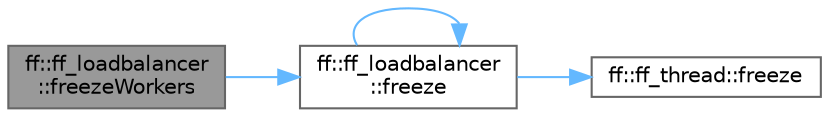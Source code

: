 digraph "ff::ff_loadbalancer::freezeWorkers"
{
 // LATEX_PDF_SIZE
  bgcolor="transparent";
  edge [fontname=Helvetica,fontsize=10,labelfontname=Helvetica,labelfontsize=10];
  node [fontname=Helvetica,fontsize=10,shape=box,height=0.2,width=0.4];
  rankdir="LR";
  Node1 [id="Node000001",label="ff::ff_loadbalancer\l::freezeWorkers",height=0.2,width=0.4,color="gray40", fillcolor="grey60", style="filled", fontcolor="black",tooltip="Freezes all workers registered with the lb."];
  Node1 -> Node2 [id="edge1_Node000001_Node000002",color="steelblue1",style="solid",tooltip=" "];
  Node2 [id="Node000002",label="ff::ff_loadbalancer\l::freeze",height=0.2,width=0.4,color="grey40", fillcolor="white", style="filled",URL="$classff_1_1ff__loadbalancer.html#afcce87c8c005a29a1b182e16494857a0",tooltip="Freezes all threads registered with the lb and the lb itself"];
  Node2 -> Node2 [id="edge2_Node000002_Node000002",color="steelblue1",style="solid",tooltip=" "];
  Node2 -> Node3 [id="edge3_Node000002_Node000003",color="steelblue1",style="solid",tooltip=" "];
  Node3 [id="Node000003",label="ff::ff_thread::freeze",height=0.2,width=0.4,color="grey40", fillcolor="white", style="filled",URL="$classff_1_1ff__thread.html#aad5e4b95ad6f312e7d95616394eccb23",tooltip=" "];
}
